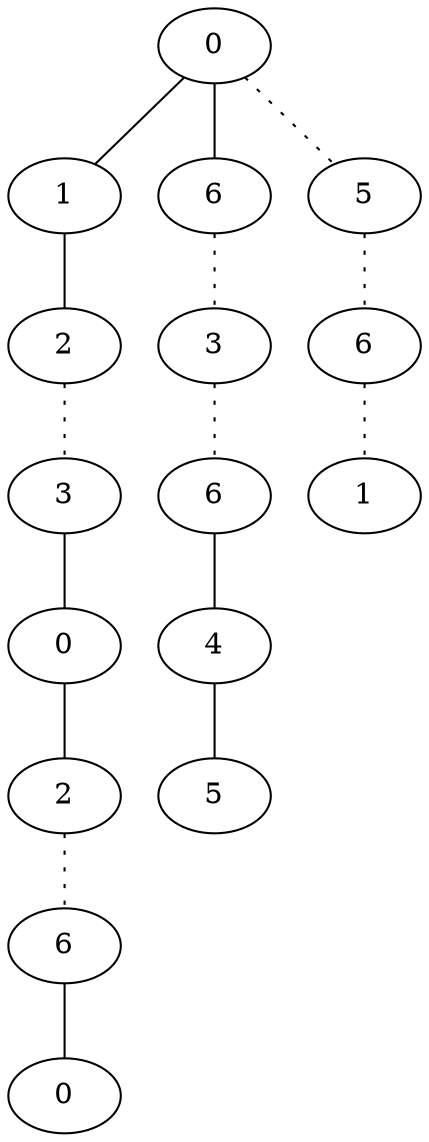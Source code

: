 graph {
a0[label=0];
a1[label=1];
a2[label=2];
a3[label=3];
a4[label=0];
a5[label=2];
a6[label=6];
a7[label=0];
a8[label=6];
a9[label=3];
a10[label=6];
a11[label=4];
a12[label=5];
a13[label=5];
a14[label=6];
a15[label=1];
a0 -- a1;
a0 -- a8;
a0 -- a13 [style=dotted];
a1 -- a2;
a2 -- a3 [style=dotted];
a3 -- a4;
a4 -- a5;
a5 -- a6 [style=dotted];
a6 -- a7;
a8 -- a9 [style=dotted];
a9 -- a10 [style=dotted];
a10 -- a11;
a11 -- a12;
a13 -- a14 [style=dotted];
a14 -- a15 [style=dotted];
}
